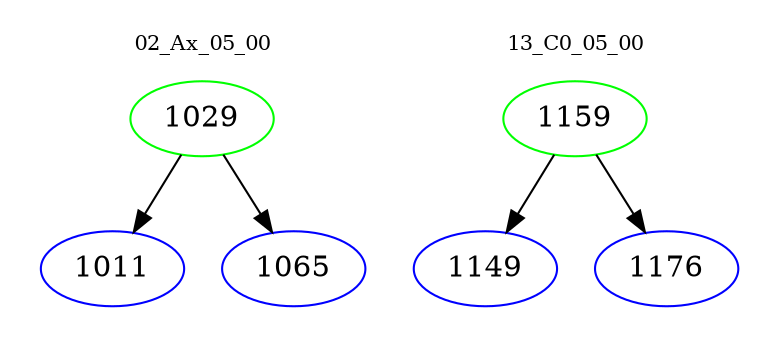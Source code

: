 digraph{
subgraph cluster_0 {
color = white
label = "02_Ax_05_00";
fontsize=10;
T0_1029 [label="1029", color="green"]
T0_1029 -> T0_1011 [color="black"]
T0_1011 [label="1011", color="blue"]
T0_1029 -> T0_1065 [color="black"]
T0_1065 [label="1065", color="blue"]
}
subgraph cluster_1 {
color = white
label = "13_C0_05_00";
fontsize=10;
T1_1159 [label="1159", color="green"]
T1_1159 -> T1_1149 [color="black"]
T1_1149 [label="1149", color="blue"]
T1_1159 -> T1_1176 [color="black"]
T1_1176 [label="1176", color="blue"]
}
}
